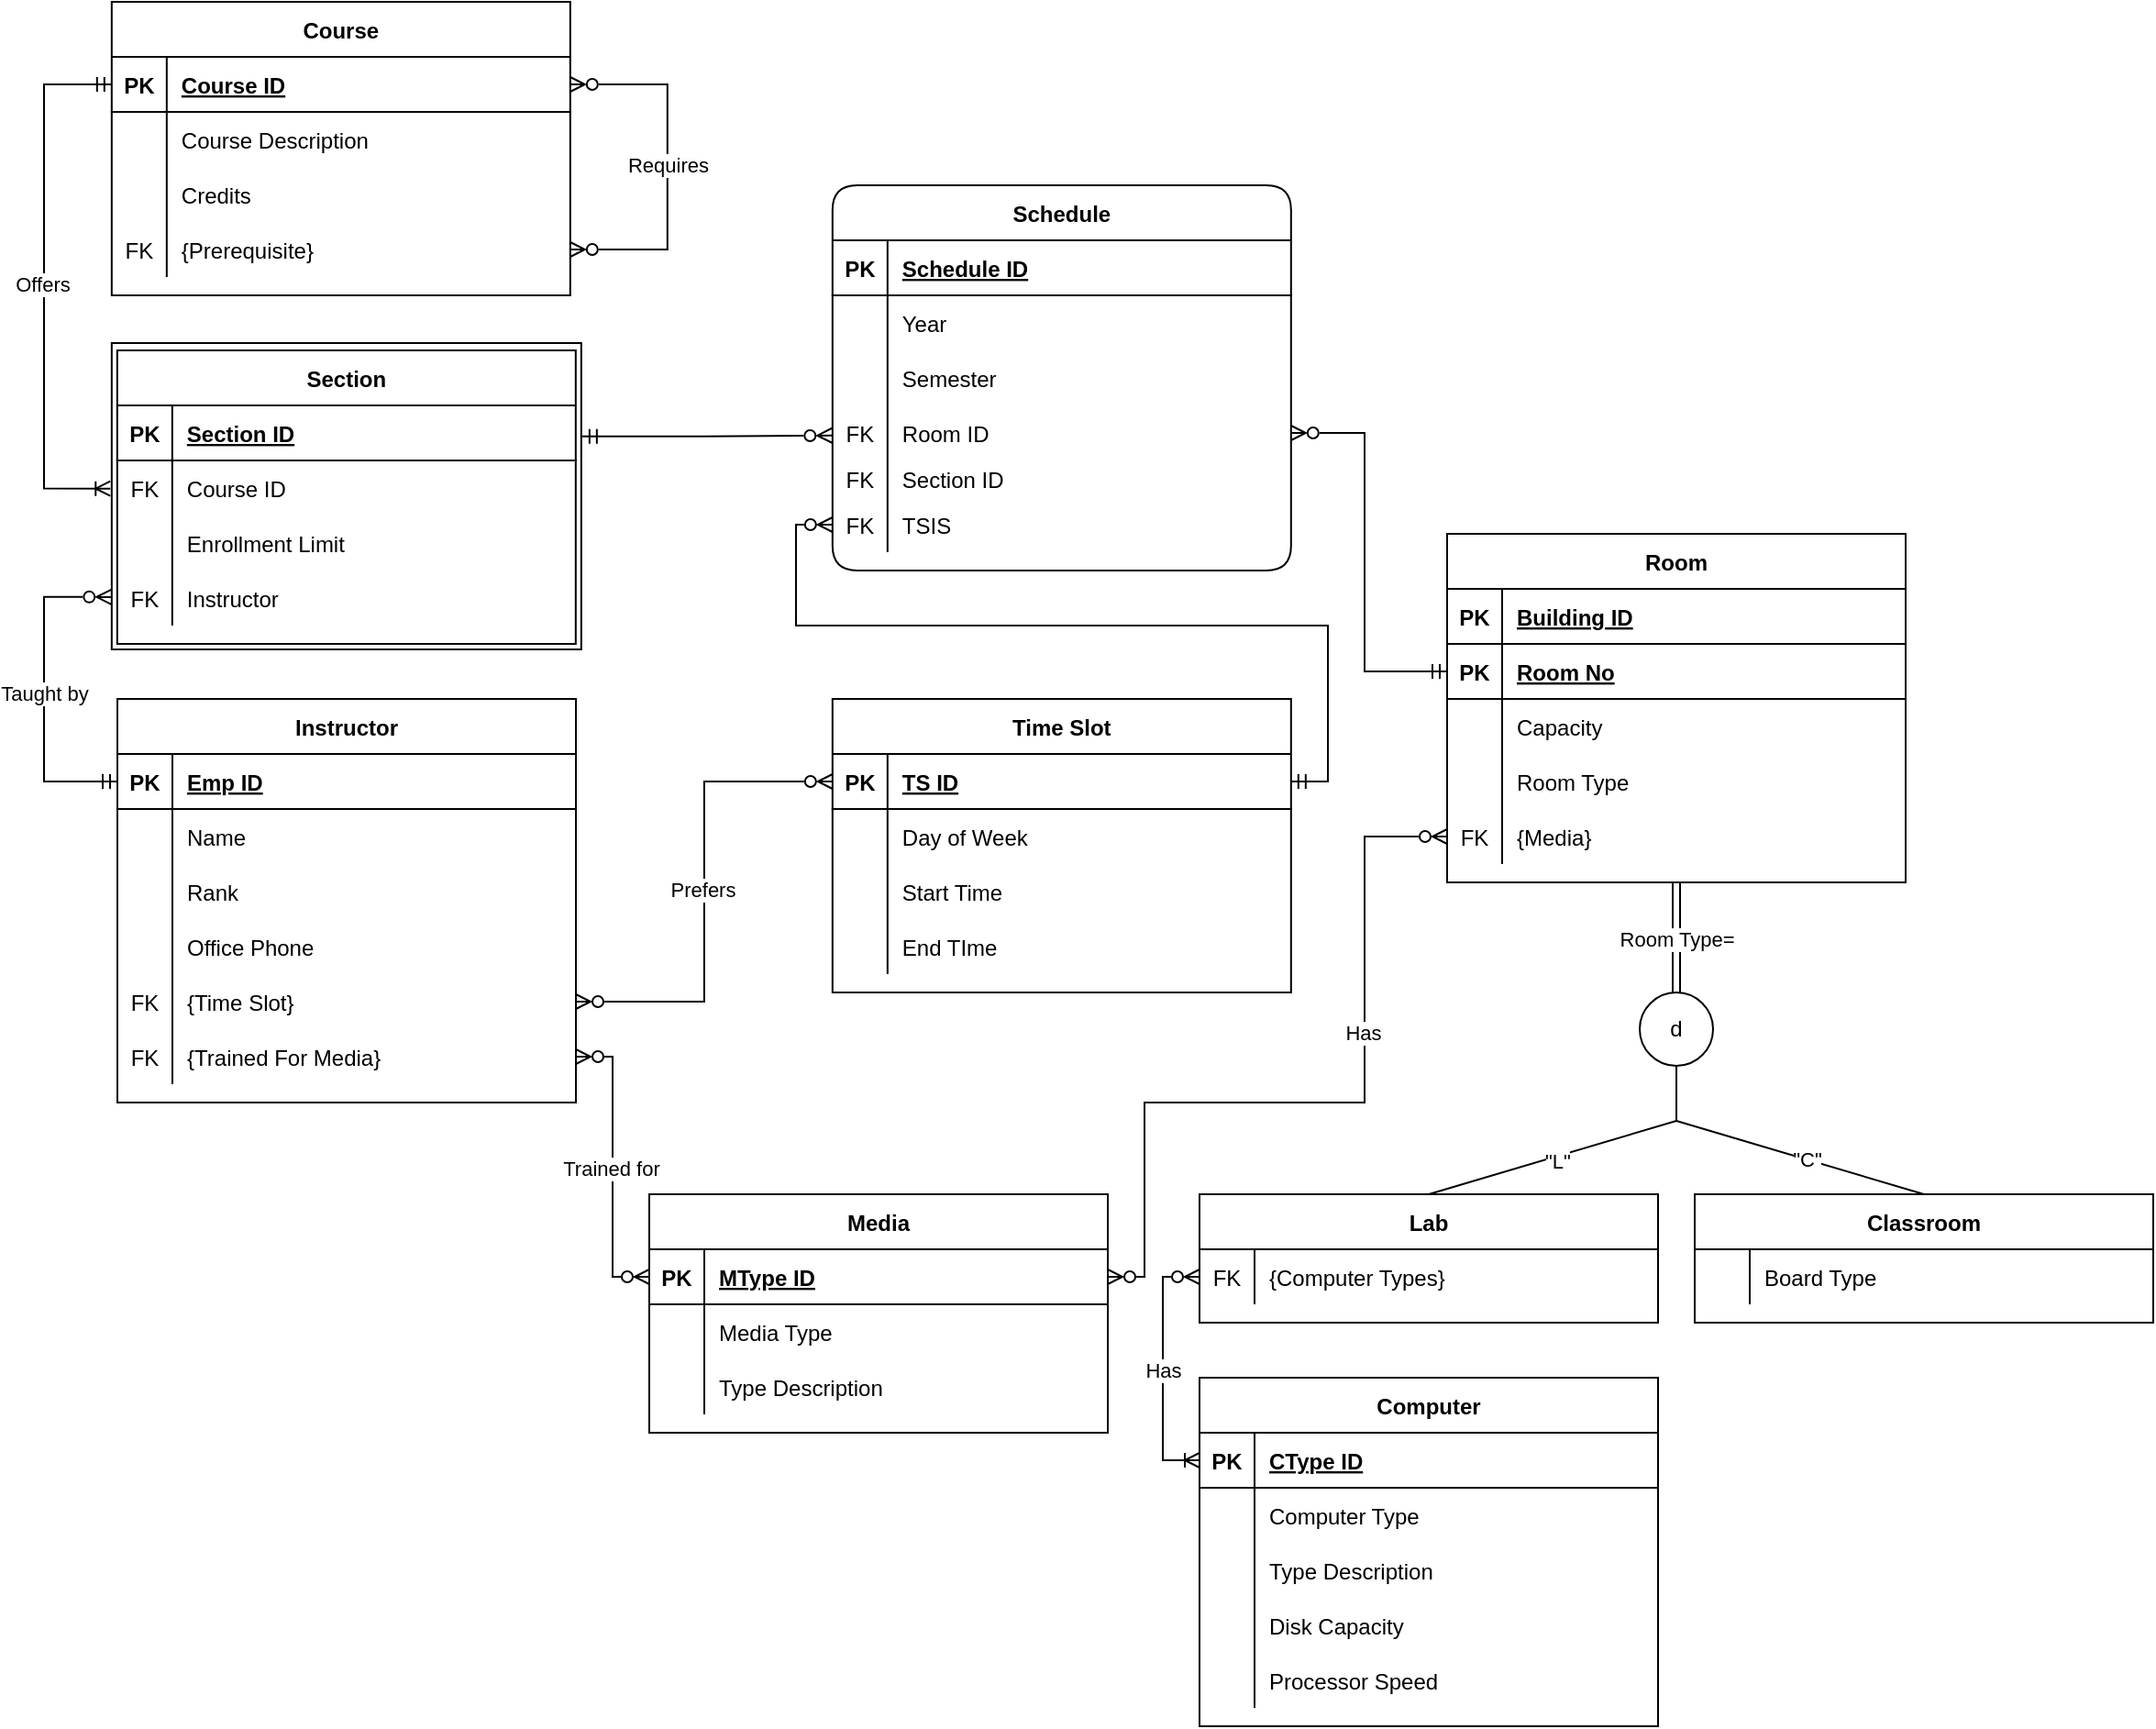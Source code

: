<mxfile version="27.0.1">
  <diagram id="R2lEEEUBdFMjLlhIrx00" name="Page-1">
    <mxGraphModel dx="2300" dy="2169" grid="1" gridSize="10" guides="1" tooltips="1" connect="1" arrows="1" fold="1" page="1" pageScale="1" pageWidth="850" pageHeight="1100" math="0" shadow="0" extFonts="Permanent Marker^https://fonts.googleapis.com/css?family=Permanent+Marker">
      <root>
        <mxCell id="0" />
        <mxCell id="1" parent="0" />
        <mxCell id="aSaMx_zXElyGSIP_atLC-217" value="" style="whiteSpace=wrap;html=1;" parent="1" vertex="1">
          <mxGeometry x="-293.09" y="-554" width="256" height="167" as="geometry" />
        </mxCell>
        <mxCell id="aSaMx_zXElyGSIP_atLC-36" style="edgeStyle=orthogonalEdgeStyle;rounded=0;orthogonalLoop=1;jettySize=auto;html=1;endArrow=none;startFill=0;entryX=0.5;entryY=0;entryDx=0;entryDy=0;shape=link;" parent="1" source="C-vyLk0tnHw3VtMMgP7b-23" target="aSaMx_zXElyGSIP_atLC-33" edge="1">
          <mxGeometry relative="1" as="geometry">
            <mxPoint x="560" y="-230" as="targetPoint" />
          </mxGeometry>
        </mxCell>
        <mxCell id="aSaMx_zXElyGSIP_atLC-54" value="Room Type=" style="edgeLabel;html=1;align=center;verticalAlign=middle;resizable=0;points=[];" parent="aSaMx_zXElyGSIP_atLC-36" vertex="1" connectable="0">
          <mxGeometry x="0.35" y="-3" relative="1" as="geometry">
            <mxPoint x="3" y="-10" as="offset" />
          </mxGeometry>
        </mxCell>
        <mxCell id="C-vyLk0tnHw3VtMMgP7b-23" value="Room" style="shape=table;startSize=30;container=1;collapsible=1;childLayout=tableLayout;fixedRows=1;rowLines=0;fontStyle=1;align=center;resizeLast=1;" parent="1" vertex="1">
          <mxGeometry x="435" y="-450" width="250" height="190" as="geometry" />
        </mxCell>
        <mxCell id="C-vyLk0tnHw3VtMMgP7b-24" value="" style="shape=partialRectangle;collapsible=0;dropTarget=0;pointerEvents=0;fillColor=none;points=[[0,0.5],[1,0.5]];portConstraint=eastwest;top=0;left=0;right=0;bottom=1;" parent="C-vyLk0tnHw3VtMMgP7b-23" vertex="1">
          <mxGeometry y="30" width="250" height="30" as="geometry" />
        </mxCell>
        <mxCell id="C-vyLk0tnHw3VtMMgP7b-25" value="PK" style="shape=partialRectangle;overflow=hidden;connectable=0;fillColor=none;top=0;left=0;bottom=0;right=0;fontStyle=1;" parent="C-vyLk0tnHw3VtMMgP7b-24" vertex="1">
          <mxGeometry width="30" height="30" as="geometry">
            <mxRectangle width="30" height="30" as="alternateBounds" />
          </mxGeometry>
        </mxCell>
        <mxCell id="C-vyLk0tnHw3VtMMgP7b-26" value="Building ID" style="shape=partialRectangle;overflow=hidden;connectable=0;fillColor=none;top=0;left=0;bottom=0;right=0;align=left;spacingLeft=6;fontStyle=5;" parent="C-vyLk0tnHw3VtMMgP7b-24" vertex="1">
          <mxGeometry x="30" width="220" height="30" as="geometry">
            <mxRectangle width="220" height="30" as="alternateBounds" />
          </mxGeometry>
        </mxCell>
        <mxCell id="aSaMx_zXElyGSIP_atLC-5" style="shape=partialRectangle;collapsible=0;dropTarget=0;pointerEvents=0;fillColor=none;points=[[0,0.5],[1,0.5]];portConstraint=eastwest;top=0;left=0;right=0;bottom=1;" parent="C-vyLk0tnHw3VtMMgP7b-23" vertex="1">
          <mxGeometry y="60" width="250" height="30" as="geometry" />
        </mxCell>
        <mxCell id="aSaMx_zXElyGSIP_atLC-6" value="PK" style="shape=partialRectangle;overflow=hidden;connectable=0;fillColor=none;top=0;left=0;bottom=0;right=0;fontStyle=1;" parent="aSaMx_zXElyGSIP_atLC-5" vertex="1">
          <mxGeometry width="30" height="30" as="geometry">
            <mxRectangle width="30" height="30" as="alternateBounds" />
          </mxGeometry>
        </mxCell>
        <mxCell id="aSaMx_zXElyGSIP_atLC-7" value="Room No" style="shape=partialRectangle;overflow=hidden;connectable=0;fillColor=none;top=0;left=0;bottom=0;right=0;align=left;spacingLeft=6;fontStyle=5;" parent="aSaMx_zXElyGSIP_atLC-5" vertex="1">
          <mxGeometry x="30" width="220" height="30" as="geometry">
            <mxRectangle width="220" height="30" as="alternateBounds" />
          </mxGeometry>
        </mxCell>
        <mxCell id="C-vyLk0tnHw3VtMMgP7b-27" value="" style="shape=partialRectangle;collapsible=0;dropTarget=0;pointerEvents=0;fillColor=none;points=[[0,0.5],[1,0.5]];portConstraint=eastwest;top=0;left=0;right=0;bottom=0;" parent="C-vyLk0tnHw3VtMMgP7b-23" vertex="1">
          <mxGeometry y="90" width="250" height="30" as="geometry" />
        </mxCell>
        <mxCell id="C-vyLk0tnHw3VtMMgP7b-28" value="" style="shape=partialRectangle;overflow=hidden;connectable=0;fillColor=none;top=0;left=0;bottom=0;right=0;" parent="C-vyLk0tnHw3VtMMgP7b-27" vertex="1">
          <mxGeometry width="30" height="30" as="geometry">
            <mxRectangle width="30" height="30" as="alternateBounds" />
          </mxGeometry>
        </mxCell>
        <mxCell id="C-vyLk0tnHw3VtMMgP7b-29" value="Capacity" style="shape=partialRectangle;overflow=hidden;connectable=0;fillColor=none;top=0;left=0;bottom=0;right=0;align=left;spacingLeft=6;" parent="C-vyLk0tnHw3VtMMgP7b-27" vertex="1">
          <mxGeometry x="30" width="220" height="30" as="geometry">
            <mxRectangle width="220" height="30" as="alternateBounds" />
          </mxGeometry>
        </mxCell>
        <mxCell id="aSaMx_zXElyGSIP_atLC-51" style="shape=partialRectangle;collapsible=0;dropTarget=0;pointerEvents=0;fillColor=none;points=[[0,0.5],[1,0.5]];portConstraint=eastwest;top=0;left=0;right=0;bottom=0;" parent="C-vyLk0tnHw3VtMMgP7b-23" vertex="1">
          <mxGeometry y="120" width="250" height="30" as="geometry" />
        </mxCell>
        <mxCell id="aSaMx_zXElyGSIP_atLC-52" style="shape=partialRectangle;overflow=hidden;connectable=0;fillColor=none;top=0;left=0;bottom=0;right=0;" parent="aSaMx_zXElyGSIP_atLC-51" vertex="1">
          <mxGeometry width="30" height="30" as="geometry">
            <mxRectangle width="30" height="30" as="alternateBounds" />
          </mxGeometry>
        </mxCell>
        <mxCell id="aSaMx_zXElyGSIP_atLC-53" value="Room Type" style="shape=partialRectangle;overflow=hidden;connectable=0;fillColor=none;top=0;left=0;bottom=0;right=0;align=left;spacingLeft=6;" parent="aSaMx_zXElyGSIP_atLC-51" vertex="1">
          <mxGeometry x="30" width="220" height="30" as="geometry">
            <mxRectangle width="220" height="30" as="alternateBounds" />
          </mxGeometry>
        </mxCell>
        <mxCell id="aSaMx_zXElyGSIP_atLC-56" style="shape=partialRectangle;collapsible=0;dropTarget=0;pointerEvents=0;fillColor=none;points=[[0,0.5],[1,0.5]];portConstraint=eastwest;top=0;left=0;right=0;bottom=0;" parent="C-vyLk0tnHw3VtMMgP7b-23" vertex="1">
          <mxGeometry y="150" width="250" height="30" as="geometry" />
        </mxCell>
        <mxCell id="aSaMx_zXElyGSIP_atLC-57" value="FK" style="shape=partialRectangle;overflow=hidden;connectable=0;fillColor=none;top=0;left=0;bottom=0;right=0;" parent="aSaMx_zXElyGSIP_atLC-56" vertex="1">
          <mxGeometry width="30" height="30" as="geometry">
            <mxRectangle width="30" height="30" as="alternateBounds" />
          </mxGeometry>
        </mxCell>
        <mxCell id="aSaMx_zXElyGSIP_atLC-58" value="{Media}" style="shape=partialRectangle;overflow=hidden;connectable=0;fillColor=none;top=0;left=0;bottom=0;right=0;align=left;spacingLeft=6;" parent="aSaMx_zXElyGSIP_atLC-56" vertex="1">
          <mxGeometry x="30" width="220" height="30" as="geometry">
            <mxRectangle width="220" height="30" as="alternateBounds" />
          </mxGeometry>
        </mxCell>
        <mxCell id="aSaMx_zXElyGSIP_atLC-11" value="Lab" style="shape=table;startSize=30;container=1;collapsible=1;childLayout=tableLayout;fixedRows=1;rowLines=0;fontStyle=1;align=center;resizeLast=1;" parent="1" vertex="1">
          <mxGeometry x="300" y="-90" width="250" height="70" as="geometry" />
        </mxCell>
        <mxCell id="aSaMx_zXElyGSIP_atLC-18" value="" style="shape=partialRectangle;collapsible=0;dropTarget=0;pointerEvents=0;fillColor=none;points=[[0,0.5],[1,0.5]];portConstraint=eastwest;top=0;left=0;right=0;bottom=0;" parent="aSaMx_zXElyGSIP_atLC-11" vertex="1">
          <mxGeometry y="30" width="250" height="30" as="geometry" />
        </mxCell>
        <mxCell id="aSaMx_zXElyGSIP_atLC-19" value="FK" style="shape=partialRectangle;overflow=hidden;connectable=0;fillColor=none;top=0;left=0;bottom=0;right=0;" parent="aSaMx_zXElyGSIP_atLC-18" vertex="1">
          <mxGeometry width="30" height="30" as="geometry">
            <mxRectangle width="30" height="30" as="alternateBounds" />
          </mxGeometry>
        </mxCell>
        <mxCell id="aSaMx_zXElyGSIP_atLC-20" value="{Computer Types}" style="shape=partialRectangle;overflow=hidden;connectable=0;fillColor=none;top=0;left=0;bottom=0;right=0;align=left;spacingLeft=6;" parent="aSaMx_zXElyGSIP_atLC-18" vertex="1">
          <mxGeometry x="30" width="220" height="30" as="geometry">
            <mxRectangle width="220" height="30" as="alternateBounds" />
          </mxGeometry>
        </mxCell>
        <mxCell id="aSaMx_zXElyGSIP_atLC-24" value="Classroom" style="shape=table;startSize=30;container=1;collapsible=1;childLayout=tableLayout;fixedRows=1;rowLines=0;fontStyle=1;align=center;resizeLast=1;" parent="1" vertex="1">
          <mxGeometry x="570" y="-90" width="250" height="70" as="geometry" />
        </mxCell>
        <mxCell id="aSaMx_zXElyGSIP_atLC-25" value="" style="shape=partialRectangle;collapsible=0;dropTarget=0;pointerEvents=0;fillColor=none;points=[[0,0.5],[1,0.5]];portConstraint=eastwest;top=0;left=0;right=0;bottom=0;" parent="aSaMx_zXElyGSIP_atLC-24" vertex="1">
          <mxGeometry y="30" width="250" height="30" as="geometry" />
        </mxCell>
        <mxCell id="aSaMx_zXElyGSIP_atLC-26" value="" style="shape=partialRectangle;overflow=hidden;connectable=0;fillColor=none;top=0;left=0;bottom=0;right=0;" parent="aSaMx_zXElyGSIP_atLC-25" vertex="1">
          <mxGeometry width="30" height="30" as="geometry">
            <mxRectangle width="30" height="30" as="alternateBounds" />
          </mxGeometry>
        </mxCell>
        <mxCell id="aSaMx_zXElyGSIP_atLC-27" value="Board Type" style="shape=partialRectangle;overflow=hidden;connectable=0;fillColor=none;top=0;left=0;bottom=0;right=0;align=left;spacingLeft=6;" parent="aSaMx_zXElyGSIP_atLC-25" vertex="1">
          <mxGeometry x="30" width="220" height="30" as="geometry">
            <mxRectangle width="220" height="30" as="alternateBounds" />
          </mxGeometry>
        </mxCell>
        <mxCell id="aSaMx_zXElyGSIP_atLC-32" style="edgeStyle=orthogonalEdgeStyle;rounded=0;orthogonalLoop=1;jettySize=auto;html=1;endArrow=none;startFill=0;entryX=0.5;entryY=0;entryDx=0;entryDy=0;" parent="1" target="aSaMx_zXElyGSIP_atLC-33" edge="1">
          <mxGeometry relative="1" as="geometry">
            <mxPoint x="460" y="310" as="targetPoint" />
          </mxGeometry>
        </mxCell>
        <mxCell id="aSaMx_zXElyGSIP_atLC-34" style="rounded=0;orthogonalLoop=1;jettySize=auto;html=1;exitX=0.5;exitY=1;exitDx=0;exitDy=0;endArrow=none;startFill=0;entryX=0.5;entryY=0;entryDx=0;entryDy=0;" parent="1" target="aSaMx_zXElyGSIP_atLC-11" edge="1">
          <mxGeometry relative="1" as="geometry">
            <mxPoint x="560" y="-130.0" as="sourcePoint" />
          </mxGeometry>
        </mxCell>
        <mxCell id="aSaMx_zXElyGSIP_atLC-221" value="&quot;L&quot;" style="edgeLabel;html=1;align=center;verticalAlign=middle;resizable=0;points=[];" parent="aSaMx_zXElyGSIP_atLC-34" vertex="1" connectable="0">
          <mxGeometry x="-0.021" y="2" relative="1" as="geometry">
            <mxPoint as="offset" />
          </mxGeometry>
        </mxCell>
        <mxCell id="aSaMx_zXElyGSIP_atLC-35" style="rounded=0;orthogonalLoop=1;jettySize=auto;html=1;entryX=0.5;entryY=0;entryDx=0;entryDy=0;endArrow=none;startFill=0;" parent="1" target="aSaMx_zXElyGSIP_atLC-24" edge="1">
          <mxGeometry relative="1" as="geometry">
            <mxPoint x="560" y="-130.0" as="sourcePoint" />
          </mxGeometry>
        </mxCell>
        <mxCell id="aSaMx_zXElyGSIP_atLC-222" value="&quot;C&quot;" style="edgeLabel;html=1;align=center;verticalAlign=middle;resizable=0;points=[];" parent="aSaMx_zXElyGSIP_atLC-35" vertex="1" connectable="0">
          <mxGeometry x="0.052" relative="1" as="geometry">
            <mxPoint as="offset" />
          </mxGeometry>
        </mxCell>
        <mxCell id="aSaMx_zXElyGSIP_atLC-59" style="edgeStyle=orthogonalEdgeStyle;rounded=0;orthogonalLoop=1;jettySize=auto;html=1;endArrow=none;startFill=0;" parent="1" source="aSaMx_zXElyGSIP_atLC-33" edge="1">
          <mxGeometry relative="1" as="geometry">
            <mxPoint x="560" y="-130.0" as="targetPoint" />
          </mxGeometry>
        </mxCell>
        <mxCell id="aSaMx_zXElyGSIP_atLC-33" value="d" style="ellipse;whiteSpace=wrap;html=1;aspect=fixed;" parent="1" vertex="1">
          <mxGeometry x="540" y="-200" width="40" height="40" as="geometry" />
        </mxCell>
        <mxCell id="aSaMx_zXElyGSIP_atLC-37" value="Media" style="shape=table;startSize=30;container=1;collapsible=1;childLayout=tableLayout;fixedRows=1;rowLines=0;fontStyle=1;align=center;resizeLast=1;" parent="1" vertex="1">
          <mxGeometry x="-3.553e-15" y="-90" width="250" height="130" as="geometry" />
        </mxCell>
        <mxCell id="aSaMx_zXElyGSIP_atLC-38" value="" style="shape=partialRectangle;collapsible=0;dropTarget=0;pointerEvents=0;fillColor=none;points=[[0,0.5],[1,0.5]];portConstraint=eastwest;top=0;left=0;right=0;bottom=1;" parent="aSaMx_zXElyGSIP_atLC-37" vertex="1">
          <mxGeometry y="30" width="250" height="30" as="geometry" />
        </mxCell>
        <mxCell id="aSaMx_zXElyGSIP_atLC-39" value="PK" style="shape=partialRectangle;overflow=hidden;connectable=0;fillColor=none;top=0;left=0;bottom=0;right=0;fontStyle=1;" parent="aSaMx_zXElyGSIP_atLC-38" vertex="1">
          <mxGeometry width="30" height="30" as="geometry">
            <mxRectangle width="30" height="30" as="alternateBounds" />
          </mxGeometry>
        </mxCell>
        <mxCell id="aSaMx_zXElyGSIP_atLC-40" value="MType ID " style="shape=partialRectangle;overflow=hidden;connectable=0;fillColor=none;top=0;left=0;bottom=0;right=0;align=left;spacingLeft=6;fontStyle=5;" parent="aSaMx_zXElyGSIP_atLC-38" vertex="1">
          <mxGeometry x="30" width="220" height="30" as="geometry">
            <mxRectangle width="220" height="30" as="alternateBounds" />
          </mxGeometry>
        </mxCell>
        <mxCell id="aSaMx_zXElyGSIP_atLC-44" value="" style="shape=partialRectangle;collapsible=0;dropTarget=0;pointerEvents=0;fillColor=none;points=[[0,0.5],[1,0.5]];portConstraint=eastwest;top=0;left=0;right=0;bottom=0;" parent="aSaMx_zXElyGSIP_atLC-37" vertex="1">
          <mxGeometry y="60" width="250" height="30" as="geometry" />
        </mxCell>
        <mxCell id="aSaMx_zXElyGSIP_atLC-45" value="" style="shape=partialRectangle;overflow=hidden;connectable=0;fillColor=none;top=0;left=0;bottom=0;right=0;" parent="aSaMx_zXElyGSIP_atLC-44" vertex="1">
          <mxGeometry width="30" height="30" as="geometry">
            <mxRectangle width="30" height="30" as="alternateBounds" />
          </mxGeometry>
        </mxCell>
        <mxCell id="aSaMx_zXElyGSIP_atLC-46" value="Media Type" style="shape=partialRectangle;overflow=hidden;connectable=0;fillColor=none;top=0;left=0;bottom=0;right=0;align=left;spacingLeft=6;" parent="aSaMx_zXElyGSIP_atLC-44" vertex="1">
          <mxGeometry x="30" width="220" height="30" as="geometry">
            <mxRectangle width="220" height="30" as="alternateBounds" />
          </mxGeometry>
        </mxCell>
        <mxCell id="aSaMx_zXElyGSIP_atLC-47" style="shape=partialRectangle;collapsible=0;dropTarget=0;pointerEvents=0;fillColor=none;points=[[0,0.5],[1,0.5]];portConstraint=eastwest;top=0;left=0;right=0;bottom=0;" parent="aSaMx_zXElyGSIP_atLC-37" vertex="1">
          <mxGeometry y="90" width="250" height="30" as="geometry" />
        </mxCell>
        <mxCell id="aSaMx_zXElyGSIP_atLC-48" style="shape=partialRectangle;overflow=hidden;connectable=0;fillColor=none;top=0;left=0;bottom=0;right=0;" parent="aSaMx_zXElyGSIP_atLC-47" vertex="1">
          <mxGeometry width="30" height="30" as="geometry">
            <mxRectangle width="30" height="30" as="alternateBounds" />
          </mxGeometry>
        </mxCell>
        <mxCell id="aSaMx_zXElyGSIP_atLC-49" value="Type Description" style="shape=partialRectangle;overflow=hidden;connectable=0;fillColor=none;top=0;left=0;bottom=0;right=0;align=left;spacingLeft=6;" parent="aSaMx_zXElyGSIP_atLC-47" vertex="1">
          <mxGeometry x="30" width="220" height="30" as="geometry">
            <mxRectangle width="220" height="30" as="alternateBounds" />
          </mxGeometry>
        </mxCell>
        <mxCell id="aSaMx_zXElyGSIP_atLC-62" value="Computer" style="shape=table;startSize=30;container=1;collapsible=1;childLayout=tableLayout;fixedRows=1;rowLines=0;fontStyle=1;align=center;resizeLast=1;" parent="1" vertex="1">
          <mxGeometry x="300" y="10" width="250" height="190" as="geometry" />
        </mxCell>
        <mxCell id="aSaMx_zXElyGSIP_atLC-63" value="" style="shape=partialRectangle;collapsible=0;dropTarget=0;pointerEvents=0;fillColor=none;points=[[0,0.5],[1,0.5]];portConstraint=eastwest;top=0;left=0;right=0;bottom=1;" parent="aSaMx_zXElyGSIP_atLC-62" vertex="1">
          <mxGeometry y="30" width="250" height="30" as="geometry" />
        </mxCell>
        <mxCell id="aSaMx_zXElyGSIP_atLC-64" value="PK" style="shape=partialRectangle;overflow=hidden;connectable=0;fillColor=none;top=0;left=0;bottom=0;right=0;fontStyle=1;" parent="aSaMx_zXElyGSIP_atLC-63" vertex="1">
          <mxGeometry width="30" height="30" as="geometry">
            <mxRectangle width="30" height="30" as="alternateBounds" />
          </mxGeometry>
        </mxCell>
        <mxCell id="aSaMx_zXElyGSIP_atLC-65" value="CType ID" style="shape=partialRectangle;overflow=hidden;connectable=0;fillColor=none;top=0;left=0;bottom=0;right=0;align=left;spacingLeft=6;fontStyle=5;" parent="aSaMx_zXElyGSIP_atLC-63" vertex="1">
          <mxGeometry x="30" width="220" height="30" as="geometry">
            <mxRectangle width="220" height="30" as="alternateBounds" />
          </mxGeometry>
        </mxCell>
        <mxCell id="aSaMx_zXElyGSIP_atLC-66" value="" style="shape=partialRectangle;collapsible=0;dropTarget=0;pointerEvents=0;fillColor=none;points=[[0,0.5],[1,0.5]];portConstraint=eastwest;top=0;left=0;right=0;bottom=0;" parent="aSaMx_zXElyGSIP_atLC-62" vertex="1">
          <mxGeometry y="60" width="250" height="30" as="geometry" />
        </mxCell>
        <mxCell id="aSaMx_zXElyGSIP_atLC-67" value="" style="shape=partialRectangle;overflow=hidden;connectable=0;fillColor=none;top=0;left=0;bottom=0;right=0;" parent="aSaMx_zXElyGSIP_atLC-66" vertex="1">
          <mxGeometry width="30" height="30" as="geometry">
            <mxRectangle width="30" height="30" as="alternateBounds" />
          </mxGeometry>
        </mxCell>
        <mxCell id="aSaMx_zXElyGSIP_atLC-68" value="Computer Type" style="shape=partialRectangle;overflow=hidden;connectable=0;fillColor=none;top=0;left=0;bottom=0;right=0;align=left;spacingLeft=6;" parent="aSaMx_zXElyGSIP_atLC-66" vertex="1">
          <mxGeometry x="30" width="220" height="30" as="geometry">
            <mxRectangle width="220" height="30" as="alternateBounds" />
          </mxGeometry>
        </mxCell>
        <mxCell id="aSaMx_zXElyGSIP_atLC-69" style="shape=partialRectangle;collapsible=0;dropTarget=0;pointerEvents=0;fillColor=none;points=[[0,0.5],[1,0.5]];portConstraint=eastwest;top=0;left=0;right=0;bottom=0;" parent="aSaMx_zXElyGSIP_atLC-62" vertex="1">
          <mxGeometry y="90" width="250" height="30" as="geometry" />
        </mxCell>
        <mxCell id="aSaMx_zXElyGSIP_atLC-70" style="shape=partialRectangle;overflow=hidden;connectable=0;fillColor=none;top=0;left=0;bottom=0;right=0;" parent="aSaMx_zXElyGSIP_atLC-69" vertex="1">
          <mxGeometry width="30" height="30" as="geometry">
            <mxRectangle width="30" height="30" as="alternateBounds" />
          </mxGeometry>
        </mxCell>
        <mxCell id="aSaMx_zXElyGSIP_atLC-71" value="Type Description" style="shape=partialRectangle;overflow=hidden;connectable=0;fillColor=none;top=0;left=0;bottom=0;right=0;align=left;spacingLeft=6;" parent="aSaMx_zXElyGSIP_atLC-69" vertex="1">
          <mxGeometry x="30" width="220" height="30" as="geometry">
            <mxRectangle width="220" height="30" as="alternateBounds" />
          </mxGeometry>
        </mxCell>
        <mxCell id="aSaMx_zXElyGSIP_atLC-72" style="shape=partialRectangle;collapsible=0;dropTarget=0;pointerEvents=0;fillColor=none;points=[[0,0.5],[1,0.5]];portConstraint=eastwest;top=0;left=0;right=0;bottom=0;" parent="aSaMx_zXElyGSIP_atLC-62" vertex="1">
          <mxGeometry y="120" width="250" height="30" as="geometry" />
        </mxCell>
        <mxCell id="aSaMx_zXElyGSIP_atLC-73" style="shape=partialRectangle;overflow=hidden;connectable=0;fillColor=none;top=0;left=0;bottom=0;right=0;" parent="aSaMx_zXElyGSIP_atLC-72" vertex="1">
          <mxGeometry width="30" height="30" as="geometry">
            <mxRectangle width="30" height="30" as="alternateBounds" />
          </mxGeometry>
        </mxCell>
        <mxCell id="aSaMx_zXElyGSIP_atLC-74" value="Disk Capacity" style="shape=partialRectangle;overflow=hidden;connectable=0;fillColor=none;top=0;left=0;bottom=0;right=0;align=left;spacingLeft=6;" parent="aSaMx_zXElyGSIP_atLC-72" vertex="1">
          <mxGeometry x="30" width="220" height="30" as="geometry">
            <mxRectangle width="220" height="30" as="alternateBounds" />
          </mxGeometry>
        </mxCell>
        <mxCell id="aSaMx_zXElyGSIP_atLC-75" style="shape=partialRectangle;collapsible=0;dropTarget=0;pointerEvents=0;fillColor=none;points=[[0,0.5],[1,0.5]];portConstraint=eastwest;top=0;left=0;right=0;bottom=0;" parent="aSaMx_zXElyGSIP_atLC-62" vertex="1">
          <mxGeometry y="150" width="250" height="30" as="geometry" />
        </mxCell>
        <mxCell id="aSaMx_zXElyGSIP_atLC-76" style="shape=partialRectangle;overflow=hidden;connectable=0;fillColor=none;top=0;left=0;bottom=0;right=0;" parent="aSaMx_zXElyGSIP_atLC-75" vertex="1">
          <mxGeometry width="30" height="30" as="geometry">
            <mxRectangle width="30" height="30" as="alternateBounds" />
          </mxGeometry>
        </mxCell>
        <mxCell id="aSaMx_zXElyGSIP_atLC-77" value="Processor Speed" style="shape=partialRectangle;overflow=hidden;connectable=0;fillColor=none;top=0;left=0;bottom=0;right=0;align=left;spacingLeft=6;" parent="aSaMx_zXElyGSIP_atLC-75" vertex="1">
          <mxGeometry x="30" width="220" height="30" as="geometry">
            <mxRectangle width="220" height="30" as="alternateBounds" />
          </mxGeometry>
        </mxCell>
        <mxCell id="aSaMx_zXElyGSIP_atLC-78" value="Instructor" style="shape=table;startSize=30;container=1;collapsible=1;childLayout=tableLayout;fixedRows=1;rowLines=0;fontStyle=1;align=center;resizeLast=1;" parent="1" vertex="1">
          <mxGeometry x="-290" y="-360" width="250" height="220" as="geometry" />
        </mxCell>
        <mxCell id="aSaMx_zXElyGSIP_atLC-79" value="" style="shape=partialRectangle;collapsible=0;dropTarget=0;pointerEvents=0;fillColor=none;points=[[0,0.5],[1,0.5]];portConstraint=eastwest;top=0;left=0;right=0;bottom=1;" parent="aSaMx_zXElyGSIP_atLC-78" vertex="1">
          <mxGeometry y="30" width="250" height="30" as="geometry" />
        </mxCell>
        <mxCell id="aSaMx_zXElyGSIP_atLC-80" value="PK" style="shape=partialRectangle;overflow=hidden;connectable=0;fillColor=none;top=0;left=0;bottom=0;right=0;fontStyle=1;" parent="aSaMx_zXElyGSIP_atLC-79" vertex="1">
          <mxGeometry width="30" height="30" as="geometry">
            <mxRectangle width="30" height="30" as="alternateBounds" />
          </mxGeometry>
        </mxCell>
        <mxCell id="aSaMx_zXElyGSIP_atLC-81" value="Emp ID" style="shape=partialRectangle;overflow=hidden;connectable=0;fillColor=none;top=0;left=0;bottom=0;right=0;align=left;spacingLeft=6;fontStyle=5;" parent="aSaMx_zXElyGSIP_atLC-79" vertex="1">
          <mxGeometry x="30" width="220" height="30" as="geometry">
            <mxRectangle width="220" height="30" as="alternateBounds" />
          </mxGeometry>
        </mxCell>
        <mxCell id="aSaMx_zXElyGSIP_atLC-82" value="" style="shape=partialRectangle;collapsible=0;dropTarget=0;pointerEvents=0;fillColor=none;points=[[0,0.5],[1,0.5]];portConstraint=eastwest;top=0;left=0;right=0;bottom=0;" parent="aSaMx_zXElyGSIP_atLC-78" vertex="1">
          <mxGeometry y="60" width="250" height="30" as="geometry" />
        </mxCell>
        <mxCell id="aSaMx_zXElyGSIP_atLC-83" value="" style="shape=partialRectangle;overflow=hidden;connectable=0;fillColor=none;top=0;left=0;bottom=0;right=0;" parent="aSaMx_zXElyGSIP_atLC-82" vertex="1">
          <mxGeometry width="30" height="30" as="geometry">
            <mxRectangle width="30" height="30" as="alternateBounds" />
          </mxGeometry>
        </mxCell>
        <mxCell id="aSaMx_zXElyGSIP_atLC-84" value="Name" style="shape=partialRectangle;overflow=hidden;connectable=0;fillColor=none;top=0;left=0;bottom=0;right=0;align=left;spacingLeft=6;" parent="aSaMx_zXElyGSIP_atLC-82" vertex="1">
          <mxGeometry x="30" width="220" height="30" as="geometry">
            <mxRectangle width="220" height="30" as="alternateBounds" />
          </mxGeometry>
        </mxCell>
        <mxCell id="aSaMx_zXElyGSIP_atLC-85" style="shape=partialRectangle;collapsible=0;dropTarget=0;pointerEvents=0;fillColor=none;points=[[0,0.5],[1,0.5]];portConstraint=eastwest;top=0;left=0;right=0;bottom=0;" parent="aSaMx_zXElyGSIP_atLC-78" vertex="1">
          <mxGeometry y="90" width="250" height="30" as="geometry" />
        </mxCell>
        <mxCell id="aSaMx_zXElyGSIP_atLC-86" style="shape=partialRectangle;overflow=hidden;connectable=0;fillColor=none;top=0;left=0;bottom=0;right=0;" parent="aSaMx_zXElyGSIP_atLC-85" vertex="1">
          <mxGeometry width="30" height="30" as="geometry">
            <mxRectangle width="30" height="30" as="alternateBounds" />
          </mxGeometry>
        </mxCell>
        <mxCell id="aSaMx_zXElyGSIP_atLC-87" value="Rank" style="shape=partialRectangle;overflow=hidden;connectable=0;fillColor=none;top=0;left=0;bottom=0;right=0;align=left;spacingLeft=6;" parent="aSaMx_zXElyGSIP_atLC-85" vertex="1">
          <mxGeometry x="30" width="220" height="30" as="geometry">
            <mxRectangle width="220" height="30" as="alternateBounds" />
          </mxGeometry>
        </mxCell>
        <mxCell id="aSaMx_zXElyGSIP_atLC-88" style="shape=partialRectangle;collapsible=0;dropTarget=0;pointerEvents=0;fillColor=none;points=[[0,0.5],[1,0.5]];portConstraint=eastwest;top=0;left=0;right=0;bottom=0;" parent="aSaMx_zXElyGSIP_atLC-78" vertex="1">
          <mxGeometry y="120" width="250" height="30" as="geometry" />
        </mxCell>
        <mxCell id="aSaMx_zXElyGSIP_atLC-89" style="shape=partialRectangle;overflow=hidden;connectable=0;fillColor=none;top=0;left=0;bottom=0;right=0;" parent="aSaMx_zXElyGSIP_atLC-88" vertex="1">
          <mxGeometry width="30" height="30" as="geometry">
            <mxRectangle width="30" height="30" as="alternateBounds" />
          </mxGeometry>
        </mxCell>
        <mxCell id="aSaMx_zXElyGSIP_atLC-90" value="Office Phone" style="shape=partialRectangle;overflow=hidden;connectable=0;fillColor=none;top=0;left=0;bottom=0;right=0;align=left;spacingLeft=6;" parent="aSaMx_zXElyGSIP_atLC-88" vertex="1">
          <mxGeometry x="30" width="220" height="30" as="geometry">
            <mxRectangle width="220" height="30" as="alternateBounds" />
          </mxGeometry>
        </mxCell>
        <mxCell id="aSaMx_zXElyGSIP_atLC-155" style="shape=partialRectangle;collapsible=0;dropTarget=0;pointerEvents=0;fillColor=none;points=[[0,0.5],[1,0.5]];portConstraint=eastwest;top=0;left=0;right=0;bottom=0;" parent="aSaMx_zXElyGSIP_atLC-78" vertex="1">
          <mxGeometry y="150" width="250" height="30" as="geometry" />
        </mxCell>
        <mxCell id="aSaMx_zXElyGSIP_atLC-156" value="FK" style="shape=partialRectangle;overflow=hidden;connectable=0;fillColor=none;top=0;left=0;bottom=0;right=0;" parent="aSaMx_zXElyGSIP_atLC-155" vertex="1">
          <mxGeometry width="30" height="30" as="geometry">
            <mxRectangle width="30" height="30" as="alternateBounds" />
          </mxGeometry>
        </mxCell>
        <mxCell id="aSaMx_zXElyGSIP_atLC-157" value="{Time Slot}" style="shape=partialRectangle;overflow=hidden;connectable=0;fillColor=none;top=0;left=0;bottom=0;right=0;align=left;spacingLeft=6;" parent="aSaMx_zXElyGSIP_atLC-155" vertex="1">
          <mxGeometry x="30" width="220" height="30" as="geometry">
            <mxRectangle width="220" height="30" as="alternateBounds" />
          </mxGeometry>
        </mxCell>
        <mxCell id="aSaMx_zXElyGSIP_atLC-194" style="shape=partialRectangle;collapsible=0;dropTarget=0;pointerEvents=0;fillColor=none;points=[[0,0.5],[1,0.5]];portConstraint=eastwest;top=0;left=0;right=0;bottom=0;" parent="aSaMx_zXElyGSIP_atLC-78" vertex="1">
          <mxGeometry y="180" width="250" height="30" as="geometry" />
        </mxCell>
        <mxCell id="aSaMx_zXElyGSIP_atLC-195" value="FK" style="shape=partialRectangle;overflow=hidden;connectable=0;fillColor=none;top=0;left=0;bottom=0;right=0;" parent="aSaMx_zXElyGSIP_atLC-194" vertex="1">
          <mxGeometry width="30" height="30" as="geometry">
            <mxRectangle width="30" height="30" as="alternateBounds" />
          </mxGeometry>
        </mxCell>
        <mxCell id="aSaMx_zXElyGSIP_atLC-196" value="{Trained For Media}" style="shape=partialRectangle;overflow=hidden;connectable=0;fillColor=none;top=0;left=0;bottom=0;right=0;align=left;spacingLeft=6;" parent="aSaMx_zXElyGSIP_atLC-194" vertex="1">
          <mxGeometry x="30" width="220" height="30" as="geometry">
            <mxRectangle width="220" height="30" as="alternateBounds" />
          </mxGeometry>
        </mxCell>
        <mxCell id="aSaMx_zXElyGSIP_atLC-94" value="Time Slot" style="shape=table;startSize=30;container=1;collapsible=1;childLayout=tableLayout;fixedRows=1;rowLines=0;fontStyle=1;align=center;resizeLast=1;" parent="1" vertex="1">
          <mxGeometry x="99.91" y="-360" width="250" height="160" as="geometry" />
        </mxCell>
        <mxCell id="aSaMx_zXElyGSIP_atLC-95" value="" style="shape=partialRectangle;collapsible=0;dropTarget=0;pointerEvents=0;fillColor=none;points=[[0,0.5],[1,0.5]];portConstraint=eastwest;top=0;left=0;right=0;bottom=1;" parent="aSaMx_zXElyGSIP_atLC-94" vertex="1">
          <mxGeometry y="30" width="250" height="30" as="geometry" />
        </mxCell>
        <mxCell id="aSaMx_zXElyGSIP_atLC-96" value="PK" style="shape=partialRectangle;overflow=hidden;connectable=0;fillColor=none;top=0;left=0;bottom=0;right=0;fontStyle=1;" parent="aSaMx_zXElyGSIP_atLC-95" vertex="1">
          <mxGeometry width="30" height="30" as="geometry">
            <mxRectangle width="30" height="30" as="alternateBounds" />
          </mxGeometry>
        </mxCell>
        <mxCell id="aSaMx_zXElyGSIP_atLC-97" value="TS ID" style="shape=partialRectangle;overflow=hidden;connectable=0;fillColor=none;top=0;left=0;bottom=0;right=0;align=left;spacingLeft=6;fontStyle=5;" parent="aSaMx_zXElyGSIP_atLC-95" vertex="1">
          <mxGeometry x="30" width="220" height="30" as="geometry">
            <mxRectangle width="220" height="30" as="alternateBounds" />
          </mxGeometry>
        </mxCell>
        <mxCell id="aSaMx_zXElyGSIP_atLC-98" value="" style="shape=partialRectangle;collapsible=0;dropTarget=0;pointerEvents=0;fillColor=none;points=[[0,0.5],[1,0.5]];portConstraint=eastwest;top=0;left=0;right=0;bottom=0;" parent="aSaMx_zXElyGSIP_atLC-94" vertex="1">
          <mxGeometry y="60" width="250" height="30" as="geometry" />
        </mxCell>
        <mxCell id="aSaMx_zXElyGSIP_atLC-99" value="" style="shape=partialRectangle;overflow=hidden;connectable=0;fillColor=none;top=0;left=0;bottom=0;right=0;" parent="aSaMx_zXElyGSIP_atLC-98" vertex="1">
          <mxGeometry width="30" height="30" as="geometry">
            <mxRectangle width="30" height="30" as="alternateBounds" />
          </mxGeometry>
        </mxCell>
        <mxCell id="aSaMx_zXElyGSIP_atLC-100" value="Day of Week" style="shape=partialRectangle;overflow=hidden;connectable=0;fillColor=none;top=0;left=0;bottom=0;right=0;align=left;spacingLeft=6;" parent="aSaMx_zXElyGSIP_atLC-98" vertex="1">
          <mxGeometry x="30" width="220" height="30" as="geometry">
            <mxRectangle width="220" height="30" as="alternateBounds" />
          </mxGeometry>
        </mxCell>
        <mxCell id="aSaMx_zXElyGSIP_atLC-101" style="shape=partialRectangle;collapsible=0;dropTarget=0;pointerEvents=0;fillColor=none;points=[[0,0.5],[1,0.5]];portConstraint=eastwest;top=0;left=0;right=0;bottom=0;" parent="aSaMx_zXElyGSIP_atLC-94" vertex="1">
          <mxGeometry y="90" width="250" height="30" as="geometry" />
        </mxCell>
        <mxCell id="aSaMx_zXElyGSIP_atLC-102" style="shape=partialRectangle;overflow=hidden;connectable=0;fillColor=none;top=0;left=0;bottom=0;right=0;" parent="aSaMx_zXElyGSIP_atLC-101" vertex="1">
          <mxGeometry width="30" height="30" as="geometry">
            <mxRectangle width="30" height="30" as="alternateBounds" />
          </mxGeometry>
        </mxCell>
        <mxCell id="aSaMx_zXElyGSIP_atLC-103" value="Start Time" style="shape=partialRectangle;overflow=hidden;connectable=0;fillColor=none;top=0;left=0;bottom=0;right=0;align=left;spacingLeft=6;" parent="aSaMx_zXElyGSIP_atLC-101" vertex="1">
          <mxGeometry x="30" width="220" height="30" as="geometry">
            <mxRectangle width="220" height="30" as="alternateBounds" />
          </mxGeometry>
        </mxCell>
        <mxCell id="aSaMx_zXElyGSIP_atLC-104" style="shape=partialRectangle;collapsible=0;dropTarget=0;pointerEvents=0;fillColor=none;points=[[0,0.5],[1,0.5]];portConstraint=eastwest;top=0;left=0;right=0;bottom=0;" parent="aSaMx_zXElyGSIP_atLC-94" vertex="1">
          <mxGeometry y="120" width="250" height="30" as="geometry" />
        </mxCell>
        <mxCell id="aSaMx_zXElyGSIP_atLC-105" style="shape=partialRectangle;overflow=hidden;connectable=0;fillColor=none;top=0;left=0;bottom=0;right=0;" parent="aSaMx_zXElyGSIP_atLC-104" vertex="1">
          <mxGeometry width="30" height="30" as="geometry">
            <mxRectangle width="30" height="30" as="alternateBounds" />
          </mxGeometry>
        </mxCell>
        <mxCell id="aSaMx_zXElyGSIP_atLC-106" value="End TIme" style="shape=partialRectangle;overflow=hidden;connectable=0;fillColor=none;top=0;left=0;bottom=0;right=0;align=left;spacingLeft=6;" parent="aSaMx_zXElyGSIP_atLC-104" vertex="1">
          <mxGeometry x="30" width="220" height="30" as="geometry">
            <mxRectangle width="220" height="30" as="alternateBounds" />
          </mxGeometry>
        </mxCell>
        <mxCell id="aSaMx_zXElyGSIP_atLC-108" value="Course" style="shape=table;startSize=30;container=1;collapsible=1;childLayout=tableLayout;fixedRows=1;rowLines=0;fontStyle=1;align=center;resizeLast=1;" parent="1" vertex="1">
          <mxGeometry x="-293.09" y="-740" width="250" height="160" as="geometry" />
        </mxCell>
        <mxCell id="aSaMx_zXElyGSIP_atLC-109" value="" style="shape=partialRectangle;collapsible=0;dropTarget=0;pointerEvents=0;fillColor=none;points=[[0,0.5],[1,0.5]];portConstraint=eastwest;top=0;left=0;right=0;bottom=1;" parent="aSaMx_zXElyGSIP_atLC-108" vertex="1">
          <mxGeometry y="30" width="250" height="30" as="geometry" />
        </mxCell>
        <mxCell id="aSaMx_zXElyGSIP_atLC-110" value="PK" style="shape=partialRectangle;overflow=hidden;connectable=0;fillColor=none;top=0;left=0;bottom=0;right=0;fontStyle=1;" parent="aSaMx_zXElyGSIP_atLC-109" vertex="1">
          <mxGeometry width="30" height="30" as="geometry">
            <mxRectangle width="30" height="30" as="alternateBounds" />
          </mxGeometry>
        </mxCell>
        <mxCell id="aSaMx_zXElyGSIP_atLC-111" value="Course ID" style="shape=partialRectangle;overflow=hidden;connectable=0;fillColor=none;top=0;left=0;bottom=0;right=0;align=left;spacingLeft=6;fontStyle=5;" parent="aSaMx_zXElyGSIP_atLC-109" vertex="1">
          <mxGeometry x="30" width="220" height="30" as="geometry">
            <mxRectangle width="220" height="30" as="alternateBounds" />
          </mxGeometry>
        </mxCell>
        <mxCell id="aSaMx_zXElyGSIP_atLC-115" style="shape=partialRectangle;collapsible=0;dropTarget=0;pointerEvents=0;fillColor=none;points=[[0,0.5],[1,0.5]];portConstraint=eastwest;top=0;left=0;right=0;bottom=0;" parent="aSaMx_zXElyGSIP_atLC-108" vertex="1">
          <mxGeometry y="60" width="250" height="30" as="geometry" />
        </mxCell>
        <mxCell id="aSaMx_zXElyGSIP_atLC-116" style="shape=partialRectangle;overflow=hidden;connectable=0;fillColor=none;top=0;left=0;bottom=0;right=0;" parent="aSaMx_zXElyGSIP_atLC-115" vertex="1">
          <mxGeometry width="30" height="30" as="geometry">
            <mxRectangle width="30" height="30" as="alternateBounds" />
          </mxGeometry>
        </mxCell>
        <mxCell id="aSaMx_zXElyGSIP_atLC-117" value="Course Description" style="shape=partialRectangle;overflow=hidden;connectable=0;fillColor=none;top=0;left=0;bottom=0;right=0;align=left;spacingLeft=6;" parent="aSaMx_zXElyGSIP_atLC-115" vertex="1">
          <mxGeometry x="30" width="220" height="30" as="geometry">
            <mxRectangle width="220" height="30" as="alternateBounds" />
          </mxGeometry>
        </mxCell>
        <mxCell id="aSaMx_zXElyGSIP_atLC-118" style="shape=partialRectangle;collapsible=0;dropTarget=0;pointerEvents=0;fillColor=none;points=[[0,0.5],[1,0.5]];portConstraint=eastwest;top=0;left=0;right=0;bottom=0;" parent="aSaMx_zXElyGSIP_atLC-108" vertex="1">
          <mxGeometry y="90" width="250" height="30" as="geometry" />
        </mxCell>
        <mxCell id="aSaMx_zXElyGSIP_atLC-119" style="shape=partialRectangle;overflow=hidden;connectable=0;fillColor=none;top=0;left=0;bottom=0;right=0;" parent="aSaMx_zXElyGSIP_atLC-118" vertex="1">
          <mxGeometry width="30" height="30" as="geometry">
            <mxRectangle width="30" height="30" as="alternateBounds" />
          </mxGeometry>
        </mxCell>
        <mxCell id="aSaMx_zXElyGSIP_atLC-120" value="Credits" style="shape=partialRectangle;overflow=hidden;connectable=0;fillColor=none;top=0;left=0;bottom=0;right=0;align=left;spacingLeft=6;" parent="aSaMx_zXElyGSIP_atLC-118" vertex="1">
          <mxGeometry x="30" width="220" height="30" as="geometry">
            <mxRectangle width="220" height="30" as="alternateBounds" />
          </mxGeometry>
        </mxCell>
        <mxCell id="aSaMx_zXElyGSIP_atLC-121" style="shape=partialRectangle;collapsible=0;dropTarget=0;pointerEvents=0;fillColor=none;points=[[0,0.5],[1,0.5]];portConstraint=eastwest;top=0;left=0;right=0;bottom=0;" parent="aSaMx_zXElyGSIP_atLC-108" vertex="1">
          <mxGeometry y="120" width="250" height="30" as="geometry" />
        </mxCell>
        <mxCell id="aSaMx_zXElyGSIP_atLC-122" value="FK" style="shape=partialRectangle;overflow=hidden;connectable=0;fillColor=none;top=0;left=0;bottom=0;right=0;" parent="aSaMx_zXElyGSIP_atLC-121" vertex="1">
          <mxGeometry width="30" height="30" as="geometry">
            <mxRectangle width="30" height="30" as="alternateBounds" />
          </mxGeometry>
        </mxCell>
        <mxCell id="aSaMx_zXElyGSIP_atLC-123" value="{Prerequisite}" style="shape=partialRectangle;overflow=hidden;connectable=0;fillColor=none;top=0;left=0;bottom=0;right=0;align=left;spacingLeft=6;" parent="aSaMx_zXElyGSIP_atLC-121" vertex="1">
          <mxGeometry x="30" width="220" height="30" as="geometry">
            <mxRectangle width="220" height="30" as="alternateBounds" />
          </mxGeometry>
        </mxCell>
        <mxCell id="aSaMx_zXElyGSIP_atLC-127" value="" style="edgeStyle=orthogonalEdgeStyle;rounded=0;orthogonalLoop=1;jettySize=auto;html=1;endArrow=ERzeroToMany;endFill=0;startArrow=ERzeroToMany;startFill=0;exitX=1;exitY=0.5;exitDx=0;exitDy=0;entryX=1;entryY=0.5;entryDx=0;entryDy=0;" parent="aSaMx_zXElyGSIP_atLC-108" source="aSaMx_zXElyGSIP_atLC-121" target="aSaMx_zXElyGSIP_atLC-109" edge="1">
          <mxGeometry relative="1" as="geometry">
            <Array as="points">
              <mxPoint x="303" y="135" />
              <mxPoint x="303" y="45" />
            </Array>
            <mxPoint x="253.09" y="50" as="targetPoint" />
          </mxGeometry>
        </mxCell>
        <mxCell id="aSaMx_zXElyGSIP_atLC-226" value="Requires" style="edgeLabel;html=1;align=center;verticalAlign=middle;resizable=0;points=[];" parent="aSaMx_zXElyGSIP_atLC-127" vertex="1" connectable="0">
          <mxGeometry x="0.013" relative="1" as="geometry">
            <mxPoint as="offset" />
          </mxGeometry>
        </mxCell>
        <mxCell id="aSaMx_zXElyGSIP_atLC-128" value="Section" style="shape=table;startSize=30;container=1;collapsible=1;childLayout=tableLayout;fixedRows=1;rowLines=0;fontStyle=1;align=center;resizeLast=1;perimeterSpacing=5;strokeColor=default;swimlaneFillColor=none;" parent="1" vertex="1">
          <mxGeometry x="-290.09" y="-550" width="250" height="160" as="geometry" />
        </mxCell>
        <mxCell id="aSaMx_zXElyGSIP_atLC-129" value="" style="shape=partialRectangle;collapsible=0;dropTarget=0;pointerEvents=0;fillColor=none;points=[[0,0.5],[1,0.5]];portConstraint=eastwest;top=0;left=0;right=0;bottom=1;" parent="aSaMx_zXElyGSIP_atLC-128" vertex="1">
          <mxGeometry y="30" width="250" height="30" as="geometry" />
        </mxCell>
        <mxCell id="aSaMx_zXElyGSIP_atLC-130" value="PK" style="shape=partialRectangle;overflow=hidden;connectable=0;fillColor=none;top=0;left=0;bottom=0;right=0;fontStyle=1;" parent="aSaMx_zXElyGSIP_atLC-129" vertex="1">
          <mxGeometry width="30" height="30" as="geometry">
            <mxRectangle width="30" height="30" as="alternateBounds" />
          </mxGeometry>
        </mxCell>
        <mxCell id="aSaMx_zXElyGSIP_atLC-131" value="Section ID" style="shape=partialRectangle;overflow=hidden;connectable=0;fillColor=none;top=0;left=0;bottom=0;right=0;align=left;spacingLeft=6;fontStyle=5;" parent="aSaMx_zXElyGSIP_atLC-129" vertex="1">
          <mxGeometry x="30" width="220" height="30" as="geometry">
            <mxRectangle width="220" height="30" as="alternateBounds" />
          </mxGeometry>
        </mxCell>
        <mxCell id="aSaMx_zXElyGSIP_atLC-208" style="shape=partialRectangle;collapsible=0;dropTarget=0;pointerEvents=0;fillColor=none;points=[[0,0.5],[1,0.5]];portConstraint=eastwest;top=0;left=0;right=0;bottom=0;" parent="aSaMx_zXElyGSIP_atLC-128" vertex="1">
          <mxGeometry y="60" width="250" height="30" as="geometry" />
        </mxCell>
        <mxCell id="aSaMx_zXElyGSIP_atLC-209" value="FK" style="shape=partialRectangle;overflow=hidden;connectable=0;fillColor=none;top=0;left=0;bottom=0;right=0;" parent="aSaMx_zXElyGSIP_atLC-208" vertex="1">
          <mxGeometry width="30" height="30" as="geometry">
            <mxRectangle width="30" height="30" as="alternateBounds" />
          </mxGeometry>
        </mxCell>
        <mxCell id="aSaMx_zXElyGSIP_atLC-210" value="Course ID" style="shape=partialRectangle;overflow=hidden;connectable=0;fillColor=none;top=0;left=0;bottom=0;right=0;align=left;spacingLeft=6;" parent="aSaMx_zXElyGSIP_atLC-208" vertex="1">
          <mxGeometry x="30" width="220" height="30" as="geometry">
            <mxRectangle width="220" height="30" as="alternateBounds" />
          </mxGeometry>
        </mxCell>
        <mxCell id="aSaMx_zXElyGSIP_atLC-132" value="" style="shape=partialRectangle;collapsible=0;dropTarget=0;pointerEvents=0;fillColor=none;points=[[0,0.5],[1,0.5]];portConstraint=eastwest;top=0;left=0;right=0;bottom=0;" parent="aSaMx_zXElyGSIP_atLC-128" vertex="1">
          <mxGeometry y="90" width="250" height="30" as="geometry" />
        </mxCell>
        <mxCell id="aSaMx_zXElyGSIP_atLC-133" value="" style="shape=partialRectangle;overflow=hidden;connectable=0;fillColor=none;top=0;left=0;bottom=0;right=0;" parent="aSaMx_zXElyGSIP_atLC-132" vertex="1">
          <mxGeometry width="30" height="30" as="geometry">
            <mxRectangle width="30" height="30" as="alternateBounds" />
          </mxGeometry>
        </mxCell>
        <mxCell id="aSaMx_zXElyGSIP_atLC-134" value="Enrollment Limit" style="shape=partialRectangle;overflow=hidden;connectable=0;fillColor=none;top=0;left=0;bottom=0;right=0;align=left;spacingLeft=6;" parent="aSaMx_zXElyGSIP_atLC-132" vertex="1">
          <mxGeometry x="30" width="220" height="30" as="geometry">
            <mxRectangle width="220" height="30" as="alternateBounds" />
          </mxGeometry>
        </mxCell>
        <mxCell id="aSaMx_zXElyGSIP_atLC-148" style="shape=partialRectangle;collapsible=0;dropTarget=0;pointerEvents=0;fillColor=none;points=[[0,0.5],[1,0.5]];portConstraint=eastwest;top=0;left=0;right=0;bottom=0;" parent="aSaMx_zXElyGSIP_atLC-128" vertex="1">
          <mxGeometry y="120" width="250" height="30" as="geometry" />
        </mxCell>
        <mxCell id="aSaMx_zXElyGSIP_atLC-149" value="FK" style="shape=partialRectangle;overflow=hidden;connectable=0;fillColor=none;top=0;left=0;bottom=0;right=0;" parent="aSaMx_zXElyGSIP_atLC-148" vertex="1">
          <mxGeometry width="30" height="30" as="geometry">
            <mxRectangle width="30" height="30" as="alternateBounds" />
          </mxGeometry>
        </mxCell>
        <mxCell id="aSaMx_zXElyGSIP_atLC-150" value="Instructor" style="shape=partialRectangle;overflow=hidden;connectable=0;fillColor=none;top=0;left=0;bottom=0;right=0;align=left;spacingLeft=6;" parent="aSaMx_zXElyGSIP_atLC-148" vertex="1">
          <mxGeometry x="30" width="220" height="30" as="geometry">
            <mxRectangle width="220" height="30" as="alternateBounds" />
          </mxGeometry>
        </mxCell>
        <mxCell id="aSaMx_zXElyGSIP_atLC-144" style="edgeStyle=orthogonalEdgeStyle;rounded=0;orthogonalLoop=1;jettySize=auto;html=1;startArrow=ERmandOne;startFill=0;endArrow=ERoneToMany;endFill=0;entryX=-0.003;entryY=0.475;entryDx=0;entryDy=0;entryPerimeter=0;exitX=0;exitY=0.5;exitDx=0;exitDy=0;" parent="1" source="aSaMx_zXElyGSIP_atLC-109" target="aSaMx_zXElyGSIP_atLC-217" edge="1">
          <mxGeometry relative="1" as="geometry">
            <mxPoint x="-300" y="-481" as="targetPoint" />
            <Array as="points">
              <mxPoint x="-330" y="-695" />
              <mxPoint x="-330" y="-475" />
            </Array>
          </mxGeometry>
        </mxCell>
        <mxCell id="aSaMx_zXElyGSIP_atLC-154" value="Offers" style="edgeLabel;html=1;align=center;verticalAlign=middle;resizable=0;points=[];" parent="aSaMx_zXElyGSIP_atLC-144" vertex="1" connectable="0">
          <mxGeometry x="-0.008" y="-1" relative="1" as="geometry">
            <mxPoint as="offset" />
          </mxGeometry>
        </mxCell>
        <mxCell id="aSaMx_zXElyGSIP_atLC-158" style="edgeStyle=orthogonalEdgeStyle;rounded=0;orthogonalLoop=1;jettySize=auto;html=1;entryX=0;entryY=0.5;entryDx=0;entryDy=0;startArrow=ERzeroToMany;startFill=0;endArrow=ERzeroToMany;endFill=0;" parent="1" source="aSaMx_zXElyGSIP_atLC-155" target="aSaMx_zXElyGSIP_atLC-95" edge="1">
          <mxGeometry relative="1" as="geometry" />
        </mxCell>
        <mxCell id="aSaMx_zXElyGSIP_atLC-200" value="Prefers" style="edgeLabel;html=1;align=center;verticalAlign=middle;resizable=0;points=[];" parent="aSaMx_zXElyGSIP_atLC-158" vertex="1" connectable="0">
          <mxGeometry x="0.009" y="1" relative="1" as="geometry">
            <mxPoint as="offset" />
          </mxGeometry>
        </mxCell>
        <mxCell id="aSaMx_zXElyGSIP_atLC-159" value="Schedule" style="shape=table;startSize=30;container=1;collapsible=1;childLayout=tableLayout;fixedRows=1;rowLines=0;fontStyle=1;align=center;resizeLast=1;rounded=1;" parent="1" vertex="1">
          <mxGeometry x="99.91" y="-640" width="250" height="210" as="geometry" />
        </mxCell>
        <mxCell id="aSaMx_zXElyGSIP_atLC-160" value="" style="shape=partialRectangle;collapsible=0;dropTarget=0;pointerEvents=0;fillColor=none;points=[[0,0.5],[1,0.5]];portConstraint=eastwest;top=0;left=0;right=0;bottom=1;" parent="aSaMx_zXElyGSIP_atLC-159" vertex="1">
          <mxGeometry y="30" width="250" height="30" as="geometry" />
        </mxCell>
        <mxCell id="aSaMx_zXElyGSIP_atLC-161" value="PK" style="shape=partialRectangle;overflow=hidden;connectable=0;fillColor=none;top=0;left=0;bottom=0;right=0;fontStyle=1;" parent="aSaMx_zXElyGSIP_atLC-160" vertex="1">
          <mxGeometry width="30" height="30" as="geometry">
            <mxRectangle width="30" height="30" as="alternateBounds" />
          </mxGeometry>
        </mxCell>
        <mxCell id="aSaMx_zXElyGSIP_atLC-162" value="Schedule ID" style="shape=partialRectangle;overflow=hidden;connectable=0;fillColor=none;top=0;left=0;bottom=0;right=0;align=left;spacingLeft=6;fontStyle=5;" parent="aSaMx_zXElyGSIP_atLC-160" vertex="1">
          <mxGeometry x="30" width="220" height="30" as="geometry">
            <mxRectangle width="220" height="30" as="alternateBounds" />
          </mxGeometry>
        </mxCell>
        <mxCell id="aSaMx_zXElyGSIP_atLC-214" style="shape=partialRectangle;collapsible=0;dropTarget=0;pointerEvents=0;fillColor=none;points=[[0,0.5],[1,0.5]];portConstraint=eastwest;top=0;left=0;right=0;bottom=0;" parent="aSaMx_zXElyGSIP_atLC-159" vertex="1">
          <mxGeometry y="60" width="250" height="30" as="geometry" />
        </mxCell>
        <mxCell id="aSaMx_zXElyGSIP_atLC-215" style="shape=partialRectangle;overflow=hidden;connectable=0;fillColor=none;top=0;left=0;bottom=0;right=0;" parent="aSaMx_zXElyGSIP_atLC-214" vertex="1">
          <mxGeometry width="30" height="30" as="geometry">
            <mxRectangle width="30" height="30" as="alternateBounds" />
          </mxGeometry>
        </mxCell>
        <mxCell id="aSaMx_zXElyGSIP_atLC-216" value="Year" style="shape=partialRectangle;overflow=hidden;connectable=0;fillColor=none;top=0;left=0;bottom=0;right=0;align=left;spacingLeft=6;" parent="aSaMx_zXElyGSIP_atLC-214" vertex="1">
          <mxGeometry x="30" width="220" height="30" as="geometry">
            <mxRectangle width="220" height="30" as="alternateBounds" />
          </mxGeometry>
        </mxCell>
        <mxCell id="aSaMx_zXElyGSIP_atLC-211" style="shape=partialRectangle;collapsible=0;dropTarget=0;pointerEvents=0;fillColor=none;points=[[0,0.5],[1,0.5]];portConstraint=eastwest;top=0;left=0;right=0;bottom=0;" parent="aSaMx_zXElyGSIP_atLC-159" vertex="1">
          <mxGeometry y="90" width="250" height="30" as="geometry" />
        </mxCell>
        <mxCell id="aSaMx_zXElyGSIP_atLC-212" style="shape=partialRectangle;overflow=hidden;connectable=0;fillColor=none;top=0;left=0;bottom=0;right=0;" parent="aSaMx_zXElyGSIP_atLC-211" vertex="1">
          <mxGeometry width="30" height="30" as="geometry">
            <mxRectangle width="30" height="30" as="alternateBounds" />
          </mxGeometry>
        </mxCell>
        <mxCell id="aSaMx_zXElyGSIP_atLC-213" value="Semester" style="shape=partialRectangle;overflow=hidden;connectable=0;fillColor=none;top=0;left=0;bottom=0;right=0;align=left;spacingLeft=6;" parent="aSaMx_zXElyGSIP_atLC-211" vertex="1">
          <mxGeometry x="30" width="220" height="30" as="geometry">
            <mxRectangle width="220" height="30" as="alternateBounds" />
          </mxGeometry>
        </mxCell>
        <mxCell id="aSaMx_zXElyGSIP_atLC-166" style="shape=partialRectangle;collapsible=0;dropTarget=0;pointerEvents=0;fillColor=none;points=[[0,0.5],[1,0.5]];portConstraint=eastwest;top=0;left=0;right=0;bottom=0;" parent="aSaMx_zXElyGSIP_atLC-159" vertex="1">
          <mxGeometry y="120" width="250" height="30" as="geometry" />
        </mxCell>
        <mxCell id="aSaMx_zXElyGSIP_atLC-167" value="FK" style="shape=partialRectangle;overflow=hidden;connectable=0;fillColor=none;top=0;left=0;bottom=0;right=0;" parent="aSaMx_zXElyGSIP_atLC-166" vertex="1">
          <mxGeometry width="30" height="30" as="geometry">
            <mxRectangle width="30" height="30" as="alternateBounds" />
          </mxGeometry>
        </mxCell>
        <mxCell id="aSaMx_zXElyGSIP_atLC-168" value="Room ID" style="shape=partialRectangle;overflow=hidden;connectable=0;fillColor=none;top=0;left=0;bottom=0;right=0;align=left;spacingLeft=6;" parent="aSaMx_zXElyGSIP_atLC-166" vertex="1">
          <mxGeometry x="30" width="220" height="30" as="geometry">
            <mxRectangle width="220" height="30" as="alternateBounds" />
          </mxGeometry>
        </mxCell>
        <mxCell id="aSaMx_zXElyGSIP_atLC-179" style="shape=partialRectangle;collapsible=0;dropTarget=0;pointerEvents=0;fillColor=none;points=[[0,0.5],[1,0.5]];portConstraint=eastwest;top=0;left=0;right=0;bottom=0;" parent="aSaMx_zXElyGSIP_atLC-159" vertex="1">
          <mxGeometry y="150" width="250" height="20" as="geometry" />
        </mxCell>
        <mxCell id="aSaMx_zXElyGSIP_atLC-180" value="FK" style="shape=partialRectangle;overflow=hidden;connectable=0;fillColor=none;top=0;left=0;bottom=0;right=0;" parent="aSaMx_zXElyGSIP_atLC-179" vertex="1">
          <mxGeometry width="30" height="20" as="geometry">
            <mxRectangle width="30" height="20" as="alternateBounds" />
          </mxGeometry>
        </mxCell>
        <mxCell id="aSaMx_zXElyGSIP_atLC-181" value="Section ID" style="shape=partialRectangle;overflow=hidden;connectable=0;fillColor=none;top=0;left=0;bottom=0;right=0;align=left;spacingLeft=6;" parent="aSaMx_zXElyGSIP_atLC-179" vertex="1">
          <mxGeometry x="30" width="220" height="20" as="geometry">
            <mxRectangle width="220" height="20" as="alternateBounds" />
          </mxGeometry>
        </mxCell>
        <mxCell id="aSaMx_zXElyGSIP_atLC-182" style="shape=partialRectangle;collapsible=0;dropTarget=0;pointerEvents=0;fillColor=none;points=[[0,0.5],[1,0.5]];portConstraint=eastwest;top=0;left=0;right=0;bottom=0;" parent="aSaMx_zXElyGSIP_atLC-159" vertex="1">
          <mxGeometry y="170" width="250" height="30" as="geometry" />
        </mxCell>
        <mxCell id="aSaMx_zXElyGSIP_atLC-183" value="FK" style="shape=partialRectangle;overflow=hidden;connectable=0;fillColor=none;top=0;left=0;bottom=0;right=0;" parent="aSaMx_zXElyGSIP_atLC-182" vertex="1">
          <mxGeometry width="30" height="30" as="geometry">
            <mxRectangle width="30" height="30" as="alternateBounds" />
          </mxGeometry>
        </mxCell>
        <mxCell id="aSaMx_zXElyGSIP_atLC-184" value="TSIS" style="shape=partialRectangle;overflow=hidden;connectable=0;fillColor=none;top=0;left=0;bottom=0;right=0;align=left;spacingLeft=6;" parent="aSaMx_zXElyGSIP_atLC-182" vertex="1">
          <mxGeometry x="30" width="220" height="30" as="geometry">
            <mxRectangle width="220" height="30" as="alternateBounds" />
          </mxGeometry>
        </mxCell>
        <mxCell id="aSaMx_zXElyGSIP_atLC-185" style="edgeStyle=orthogonalEdgeStyle;rounded=0;orthogonalLoop=1;jettySize=auto;html=1;entryX=0;entryY=0.5;entryDx=0;entryDy=0;startArrow=ERzeroToMany;startFill=0;endArrow=ERmandOne;endFill=0;exitX=1;exitY=0.5;exitDx=0;exitDy=0;" parent="1" source="aSaMx_zXElyGSIP_atLC-166" target="aSaMx_zXElyGSIP_atLC-5" edge="1">
          <mxGeometry relative="1" as="geometry">
            <Array as="points">
              <mxPoint x="390" y="-505" />
              <mxPoint x="390" y="-375" />
            </Array>
          </mxGeometry>
        </mxCell>
        <mxCell id="aSaMx_zXElyGSIP_atLC-187" style="edgeStyle=orthogonalEdgeStyle;rounded=0;orthogonalLoop=1;jettySize=auto;html=1;startArrow=ERmandOne;startFill=0;endArrow=ERzeroToMany;endFill=0;exitX=1.002;exitY=0.305;exitDx=0;exitDy=0;exitPerimeter=0;entryX=-0.001;entryY=0.546;entryDx=0;entryDy=0;entryPerimeter=0;" parent="1" source="aSaMx_zXElyGSIP_atLC-217" target="aSaMx_zXElyGSIP_atLC-166" edge="1">
          <mxGeometry relative="1" as="geometry">
            <mxPoint x="-360" y="-320" as="sourcePoint" />
            <mxPoint x="100" y="-510" as="targetPoint" />
            <Array as="points">
              <mxPoint x="30" y="-503" />
            </Array>
          </mxGeometry>
        </mxCell>
        <mxCell id="aSaMx_zXElyGSIP_atLC-188" style="edgeStyle=orthogonalEdgeStyle;rounded=0;orthogonalLoop=1;jettySize=auto;html=1;entryX=1;entryY=0.5;entryDx=0;entryDy=0;startArrow=ERzeroToMany;startFill=0;endArrow=ERmandOne;endFill=0;" parent="1" source="aSaMx_zXElyGSIP_atLC-182" target="aSaMx_zXElyGSIP_atLC-95" edge="1">
          <mxGeometry relative="1" as="geometry">
            <Array as="points">
              <mxPoint x="80" y="-455" />
              <mxPoint x="80" y="-400" />
              <mxPoint x="370" y="-400" />
              <mxPoint x="370" y="-315" />
            </Array>
          </mxGeometry>
        </mxCell>
        <mxCell id="aSaMx_zXElyGSIP_atLC-190" style="edgeStyle=orthogonalEdgeStyle;rounded=0;orthogonalLoop=1;jettySize=auto;html=1;entryX=1;entryY=0.5;entryDx=0;entryDy=0;startArrow=ERzeroToMany;startFill=0;endArrow=ERzeroToMany;endFill=0;" parent="1" source="aSaMx_zXElyGSIP_atLC-56" target="aSaMx_zXElyGSIP_atLC-38" edge="1">
          <mxGeometry relative="1" as="geometry">
            <Array as="points">
              <mxPoint x="390" y="-285" />
              <mxPoint x="390" y="-140" />
              <mxPoint x="270" y="-140" />
              <mxPoint x="270" y="-45" />
            </Array>
          </mxGeometry>
        </mxCell>
        <mxCell id="aSaMx_zXElyGSIP_atLC-191" value="Has" style="edgeLabel;html=1;align=center;verticalAlign=middle;resizable=0;points=[];" parent="aSaMx_zXElyGSIP_atLC-190" vertex="1" connectable="0">
          <mxGeometry x="-0.284" y="-1" relative="1" as="geometry">
            <mxPoint as="offset" />
          </mxGeometry>
        </mxCell>
        <mxCell id="aSaMx_zXElyGSIP_atLC-197" style="edgeStyle=orthogonalEdgeStyle;rounded=0;orthogonalLoop=1;jettySize=auto;html=1;entryX=0;entryY=0.5;entryDx=0;entryDy=0;endArrow=ERzeroToMany;endFill=0;startArrow=ERzeroToMany;startFill=0;" parent="1" source="aSaMx_zXElyGSIP_atLC-194" target="aSaMx_zXElyGSIP_atLC-38" edge="1">
          <mxGeometry relative="1" as="geometry" />
        </mxCell>
        <mxCell id="aSaMx_zXElyGSIP_atLC-223" value="Trained for" style="edgeLabel;html=1;align=center;verticalAlign=middle;resizable=0;points=[];" parent="aSaMx_zXElyGSIP_atLC-197" vertex="1" connectable="0">
          <mxGeometry x="-0.008" y="-1" relative="1" as="geometry">
            <mxPoint y="1" as="offset" />
          </mxGeometry>
        </mxCell>
        <mxCell id="aSaMx_zXElyGSIP_atLC-201" style="edgeStyle=orthogonalEdgeStyle;rounded=0;orthogonalLoop=1;jettySize=auto;html=1;exitX=0;exitY=0.5;exitDx=0;exitDy=0;entryX=0;entryY=0.5;entryDx=0;entryDy=0;endArrow=ERoneToMany;endFill=0;startArrow=ERzeroToMany;startFill=0;" parent="1" source="aSaMx_zXElyGSIP_atLC-18" target="aSaMx_zXElyGSIP_atLC-63" edge="1">
          <mxGeometry relative="1" as="geometry" />
        </mxCell>
        <mxCell id="aSaMx_zXElyGSIP_atLC-203" value="Has" style="edgeLabel;html=1;align=center;verticalAlign=middle;resizable=0;points=[];" parent="aSaMx_zXElyGSIP_atLC-201" vertex="1" connectable="0">
          <mxGeometry x="0.008" relative="1" as="geometry">
            <mxPoint as="offset" />
          </mxGeometry>
        </mxCell>
        <mxCell id="aSaMx_zXElyGSIP_atLC-228" value="Taught by" style="edgeStyle=orthogonalEdgeStyle;rounded=0;orthogonalLoop=1;jettySize=auto;html=1;entryX=0;entryY=0.5;entryDx=0;entryDy=0;startArrow=ERzeroToMany;startFill=0;endArrow=ERmandOne;endFill=0;exitX=-0.001;exitY=0.829;exitDx=0;exitDy=0;exitPerimeter=0;" parent="1" source="aSaMx_zXElyGSIP_atLC-217" target="aSaMx_zXElyGSIP_atLC-79" edge="1">
          <mxGeometry x="0.009" relative="1" as="geometry">
            <mxPoint x="-310" y="-415" as="sourcePoint" />
            <mxPoint x="-40" y="-315" as="targetPoint" />
            <Array as="points">
              <mxPoint x="-330" y="-416" />
              <mxPoint x="-330" y="-315" />
            </Array>
            <mxPoint as="offset" />
          </mxGeometry>
        </mxCell>
      </root>
    </mxGraphModel>
  </diagram>
</mxfile>
